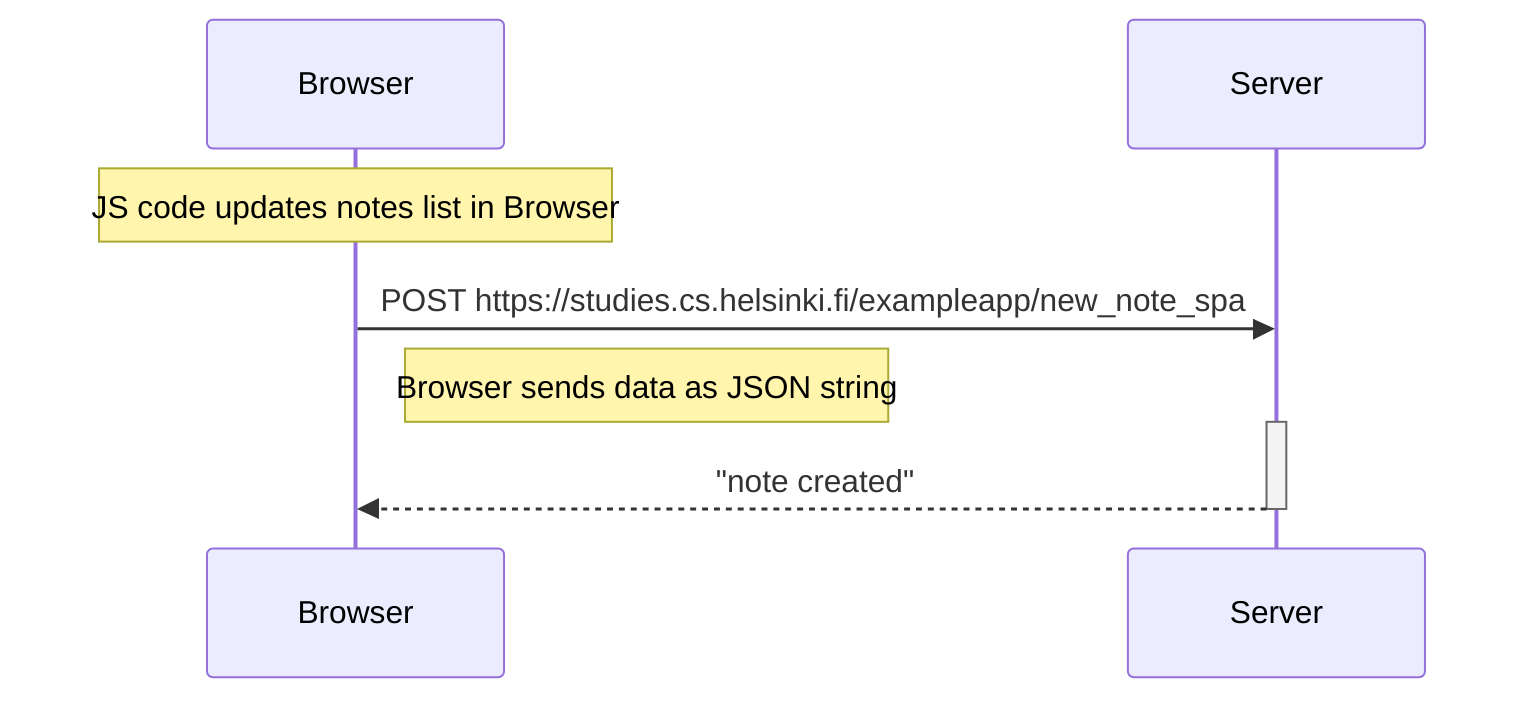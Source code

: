 sequenceDiagram
    participant Browser
    participant Server

    Note over Browser: JS code updates notes list in Browser
    Browser->>Server: POST https://studies.cs.helsinki.fi/exampleapp/new_note_spa
    Note right of Browser: Browser sends data as JSON string
    activate Server
    Server-->>Browser: "note created"
    deactivate Server